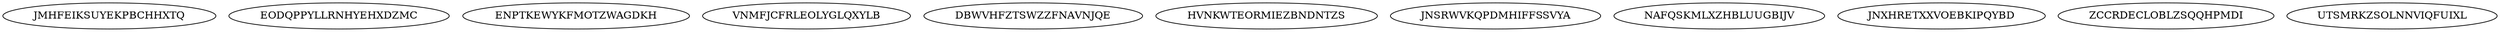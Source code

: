 digraph "N11M0" {
	JMHFEIKSUYEKPBCHHXTQ			[Weight=12, Start=0, Processor=1];
	EODQPPYLLRNHYEHXDZMC			[Weight=18, Start=12, Processor=1];
	ENPTKEWYKFMOTZWAGDKH			[Weight=15, Start=0, Processor=2];
	VNMFJCFRLEOLYGLQXYLB			[Weight=17, Start=0, Processor=3];
	DBWVHFZTSWZZFNAVNJQE			[Weight=10, Start=15, Processor=2];
	HVNKWTEORMIEZBNDNTZS			[Weight=19, Start=17, Processor=3];
	JNSRWVKQPDMHIFFSSVYA			[Weight=18, Start=0, Processor=4];
	NAFQSKMLXZHBLUUGBIJV			[Weight=18, Start=0, Processor=5];
	JNXHRETXXVOEBKIPQYBD			[Weight=19, Start=18, Processor=4];
	ZCCRDECLOBLZSQQHPMDI			[Weight=19, Start=18, Processor=5];
	UTSMRKZSOLNNVIQFUIXL			[Weight=12, Start=25, Processor=2];
}

